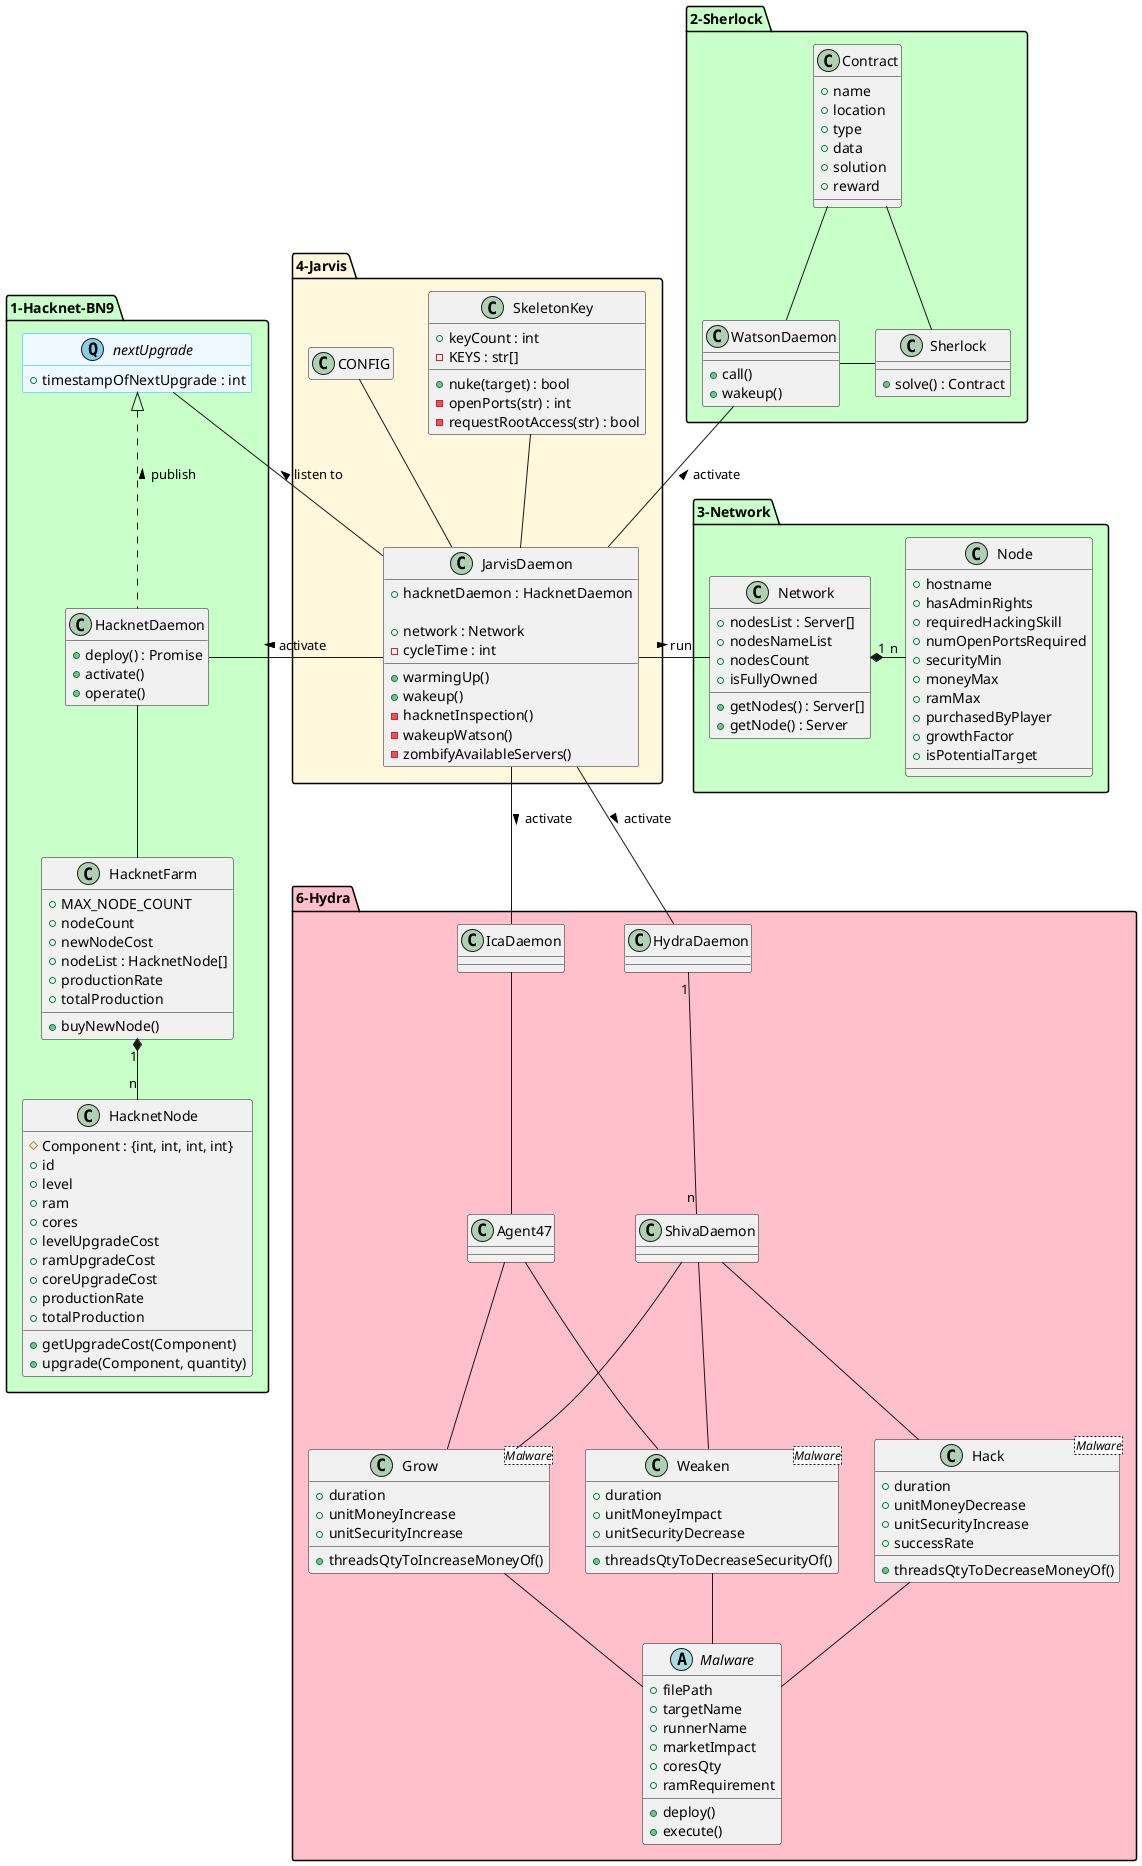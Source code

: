 @startuml
'https://plantuml-editor.kkeisuke.dev/

'interface NetworkLastUpdate <<Q, skyblue>> #aliceblue;line:deepskyblue {}

package 1-Hacknet-BN9 #technology{
  hide empty member

  interface nextUpgrade <<Q, skyblue>> #aliceblue;line:deepskyblue {
    +timestampOfNextUpgrade : int
  }
  'entity hacknet <<F, lawngreen>> #technology;line:green {}

  class HacknetDaemon {
    +deploy() : Promise
    +activate()
    +operate()
  }

  class HacknetFarm {
    +MAX_NODE_COUNT
    +nodeCount
    +newNodeCost
    +nodeList : HacknetNode[]
    +productionRate
    +totalProduction

    +buyNewNode()
  }

  class HacknetNode {
    #Component : {int, int, int, int}
    +id
    +level
    +ram
    +cores
    +levelUpgradeCost
    +ramUpgradeCost
    +coreUpgradeCost
    +productionRate
    +totalProduction

    +getUpgradeCost(Component)
    +upgrade(Component, quantity)
  }
}

package 2-Sherlock #technology{

  class WatsonDaemon {
    +call()
    +wakeup()
  }

  class Contract {
    +name
    +location
    +type
    +data
    +solution
    +reward
  }

  class Sherlock {
    +solve() : Contract
  }
}

package 3-Network #technology{

  class Network {
    +nodesList : Server[]
    +nodesNameList
    +nodesCount
    +isFullyOwned

    +getNodes() : Server[]
    +getNode() : Server
  }

  class Node {
    +hostname
    +hasAdminRights
    +requiredHackingSkill
    +numOpenPortsRequired
    +securityMin
    +moneyMax
    +ramMax
    +purchasedByPlayer
    +growthFactor
    +isPotentialTarget
  }
}

package 4-Jarvis #cornsilk{
  hide empty member
  'entity jarvisKibana <<F, lawngreen>> #technology;line:green{}

  class JarvisDaemon {
    +hacknetDaemon : HacknetDaemon

    +network : Network
    -cycleTime : int
    
    +warmingUp()
    +wakeup()
    -hacknetInspection()
    -wakeupWatson()
    -zombifyAvailableServers()
  }

  class SkeletonKey {
    +keyCount : int
    -KEYS : str[]

    +nuke(target) : bool
    -openPorts(str) : int
    -requestRootAccess(str) : bool
  }

  class CONFIG{}
}

package 6-Hydra #pink{

  class IcaDaemon {}

  class Agent47 {}

  class HydraDaemon {}

  class ShivaDaemon {}

  class Hack <Malware> {
    +duration
    +unitMoneyDecrease
    +unitSecurityIncrease
    +successRate

    +threadsQtyToDecreaseMoneyOf()
  }

  class Weaken <Malware> {
    +duration
    +unitMoneyImpact
    +unitSecurityDecrease

    +threadsQtyToDecreaseSecurityOf()
  }

  class Grow <Malware> {
    +duration
    +unitMoneyIncrease
    +unitSecurityIncrease

    +threadsQtyToIncreaseMoneyOf()
  }

  abstract Malware {
    +filePath
    +targetName
    +runnerName
    +marketImpact
    +coresQty
    +ramRequirement

    +deploy()
    +execute()
  }

}

'package 7-WolfStreet-BN8 #pink{
  
  'entity wolfStreetKibana  <<F, lawngreen>> #technology;line:green {}
 ' entity businessRelationship <<F, lawngreen>> #technology;line:green {}
  
  'class TradingFloor {}
  'class Trader {}
  'class Market {}
  'class Stock {}
'}

'package Underworld-BN2 {}
'package Corporatocracy-BN3 {}

'package Singularity-BN4 #pink{
  '=> singularity functions
  'class CareerCoach {}
  'class Job {}
'}

'package AI-BN5 {} => getBitNodeMultipliers() + formulas
'package Bladeburners-BN6/7 {}
'Package HacknetServers-BM9 {}
'Package Sleeves-BN10{}


'JARVIS'
JarvisDaemon -u- CONFIG
JarvisDaemon -u- SkeletonKey

JarvisDaemon      -l-     HacknetDaemon : > activate
nextUpgrade       -      JarvisDaemon   : < listen to
JarvisDaemon      -r-    Network         : > run
JarvisDaemon      -u-    WatsonDaemon   : > activate
JarvisDaemon      --     HydraDaemon    : > activate
JarvisDaemon      --     IcaDaemon    : > activate
'JarvisDaemon      -u--   TradingFloor
'JarvisDaemon      -u--   CareerCoach

'HACKNET'
HacknetDaemon     -- HacknetFarm
HacknetDaemon     .u.|> nextUpgrade : > publish
HacknetFarm   "1" *-d- "n" HacknetNode

'CONTRACTS'
WatsonDaemon -u- Contract
WatsonDaemon -r- Sherlock
Sherlock -l- Contract

'NETWORK'
Network "1" *-r- "n" Node

'HYDRA'
IcaDaemon -- Agent47
HydraDaemon "1" -- "n" ShivaDaemon
ShivaDaemon -d- Hack
ShivaDaemon -d- Grow
ShivaDaemon -d- Weaken
Agent47 -d- Grow
Agent47 -d- Weaken
Hack -d- Malware
Grow -d- Malware
Weaken -d- Malware

'TRADING'
'TradingFloor .l|> businessRelationship
'Trader       .d.|> businessRelationship

'TradingFloor -u- Trader
'TradingFloor -u- Market

'Trader -r- Stock
'Market -l- Stock

'JOB'
'CareerCoach -u- Job

@enduml
